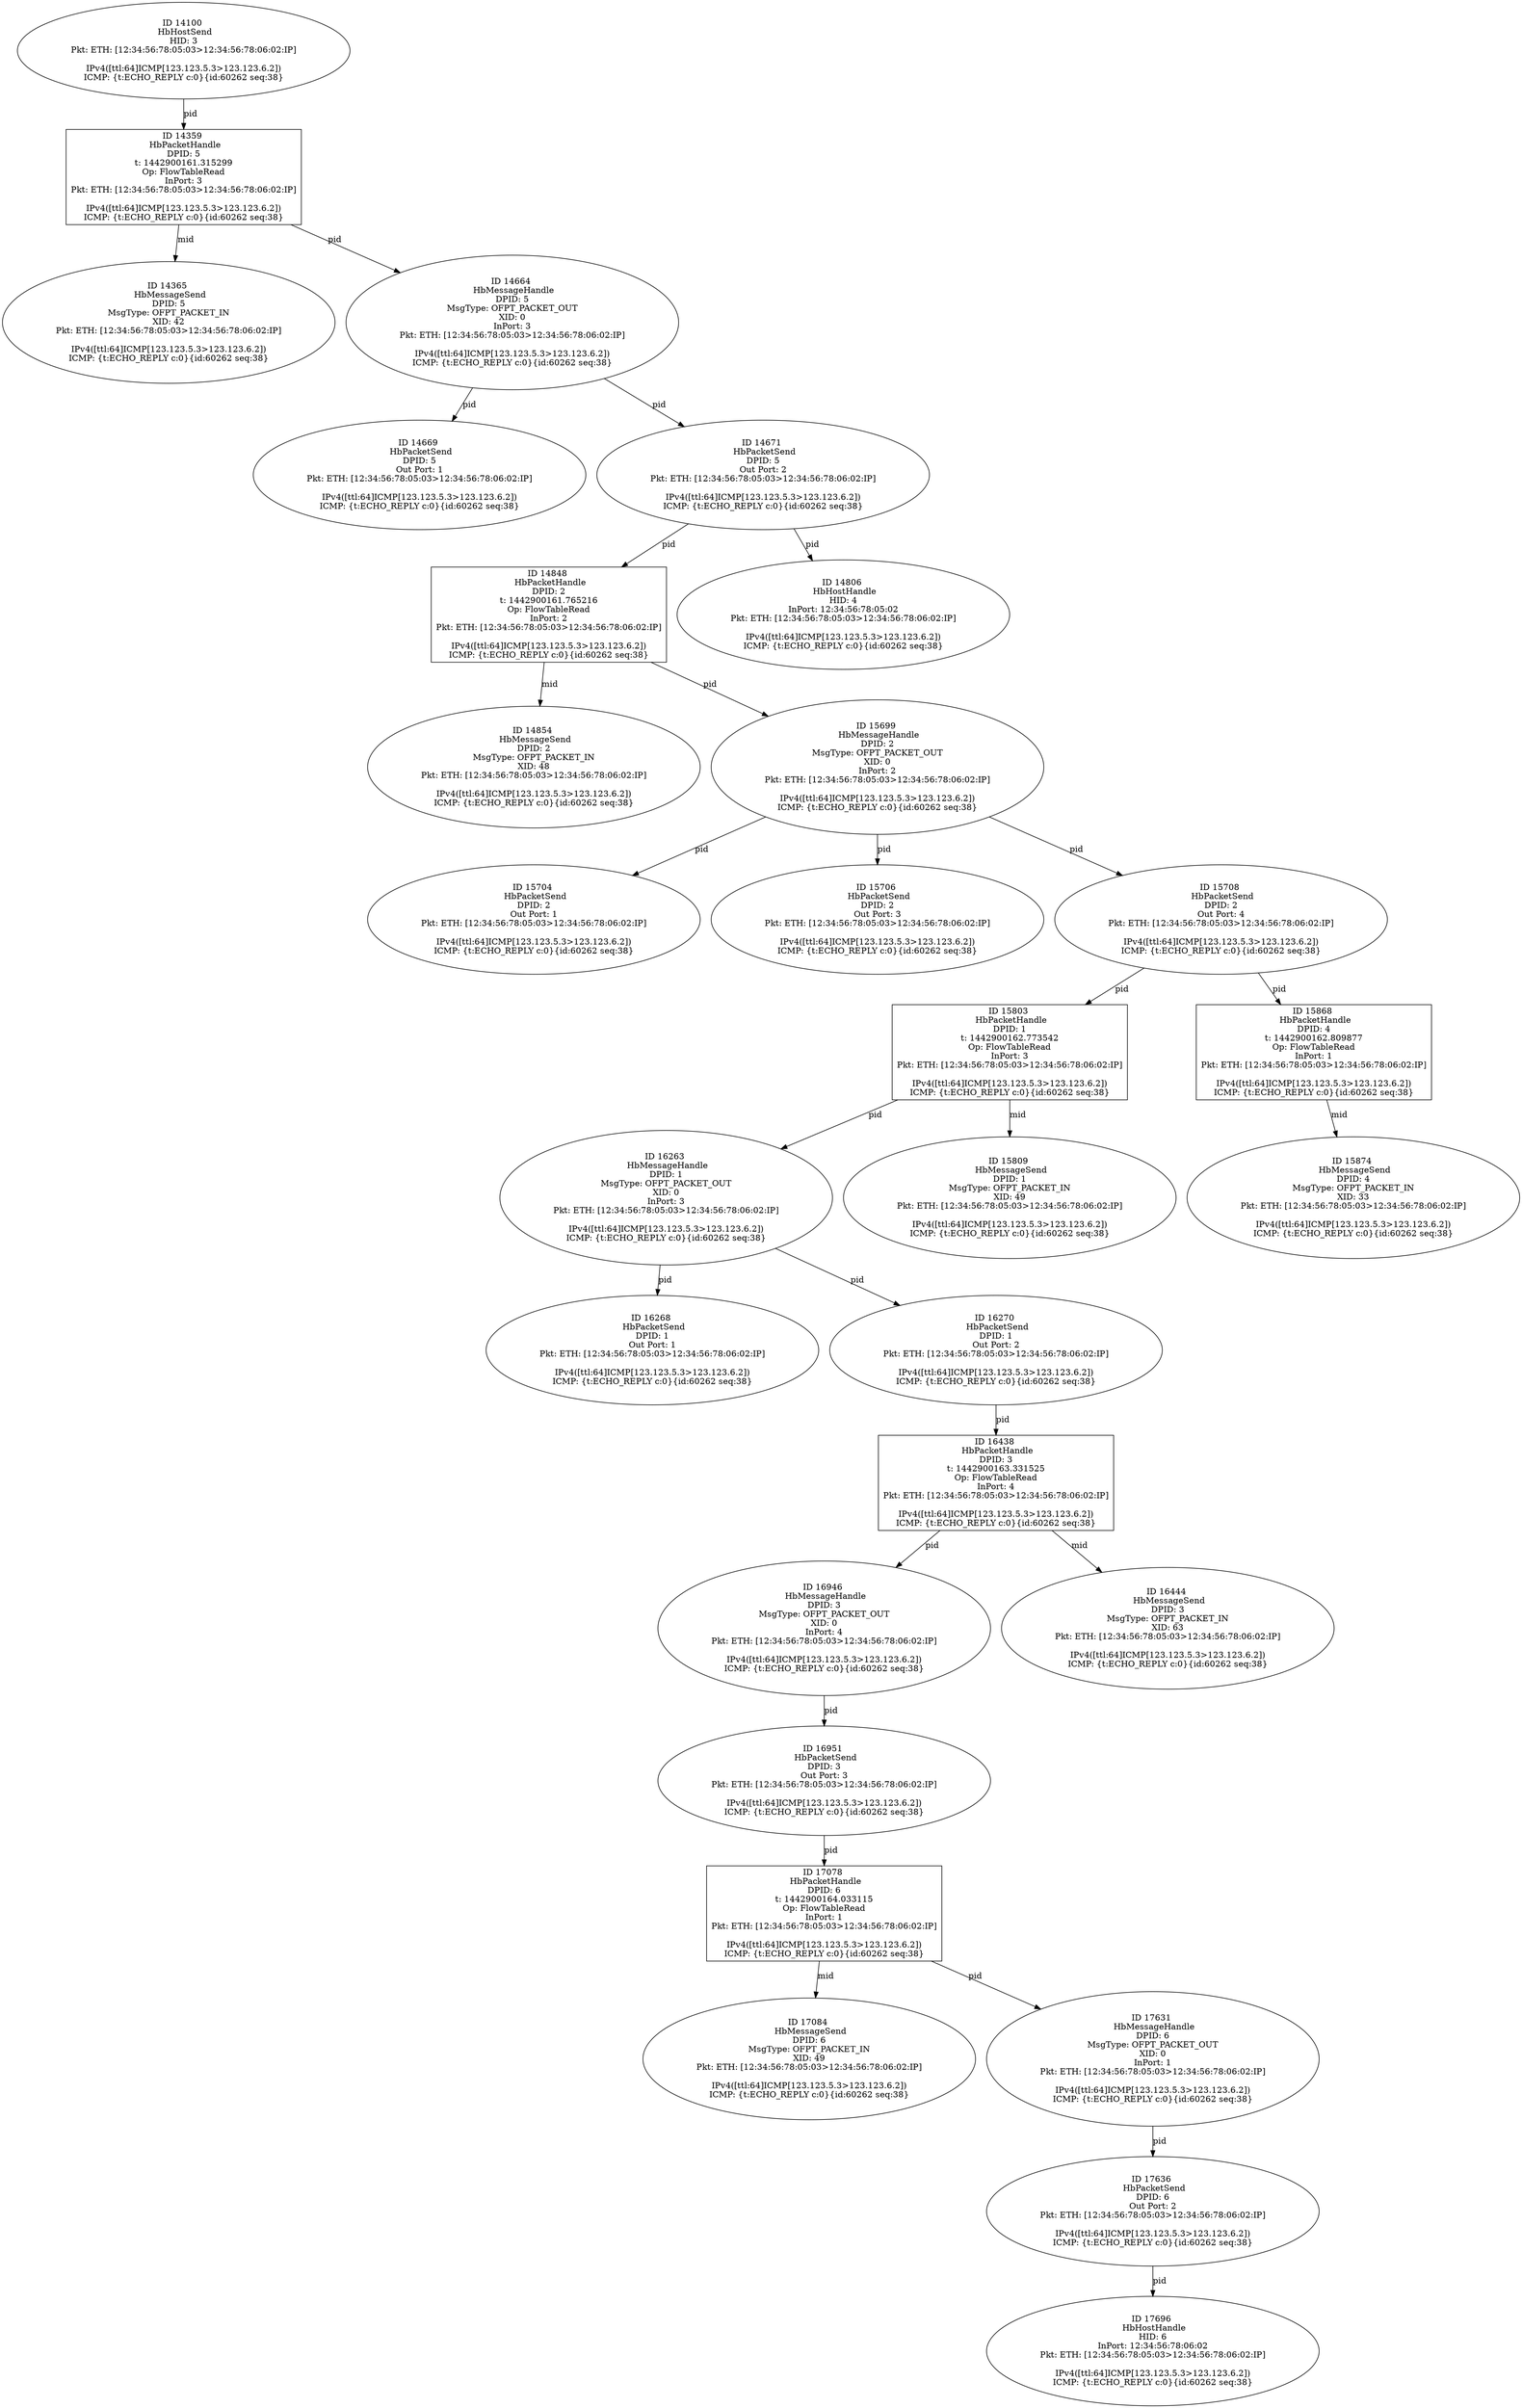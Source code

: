 strict digraph G {
14848 [shape=box, event=<hb_events.HbPacketHandle object at 0x10b134050>, label="ID 14848 
 HbPacketHandle
DPID: 2
t: 1442900161.765216
Op: FlowTableRead
InPort: 2
Pkt: ETH: [12:34:56:78:05:03>12:34:56:78:06:02:IP]

IPv4([ttl:64]ICMP[123.123.5.3>123.123.6.2])
ICMP: {t:ECHO_REPLY c:0}{id:60262 seq:38}"];
15874 [shape=oval, event=<hb_events.HbMessageSend object at 0x10b2f5850>, label="ID 15874 
 HbMessageSend
DPID: 4
MsgType: OFPT_PACKET_IN
XID: 33
Pkt: ETH: [12:34:56:78:05:03>12:34:56:78:06:02:IP]

IPv4([ttl:64]ICMP[123.123.5.3>123.123.6.2])
ICMP: {t:ECHO_REPLY c:0}{id:60262 seq:38}"];
14854 [shape=oval, event=<hb_events.HbMessageSend object at 0x10b134790>, label="ID 14854 
 HbMessageSend
DPID: 2
MsgType: OFPT_PACKET_IN
XID: 48
Pkt: ETH: [12:34:56:78:05:03>12:34:56:78:06:02:IP]

IPv4([ttl:64]ICMP[123.123.5.3>123.123.6.2])
ICMP: {t:ECHO_REPLY c:0}{id:60262 seq:38}"];
16263 [shape=oval, event=<hb_events.HbMessageHandle object at 0x10b3d7450>, label="ID 16263 
 HbMessageHandle
DPID: 1
MsgType: OFPT_PACKET_OUT
XID: 0
InPort: 3
Pkt: ETH: [12:34:56:78:05:03>12:34:56:78:06:02:IP]

IPv4([ttl:64]ICMP[123.123.5.3>123.123.6.2])
ICMP: {t:ECHO_REPLY c:0}{id:60262 seq:38}"];
16268 [shape=oval, event=<hb_events.HbPacketSend object at 0x10b3d7a50>, label="ID 16268 
 HbPacketSend
DPID: 1
Out Port: 1
Pkt: ETH: [12:34:56:78:05:03>12:34:56:78:06:02:IP]

IPv4([ttl:64]ICMP[123.123.5.3>123.123.6.2])
ICMP: {t:ECHO_REPLY c:0}{id:60262 seq:38}"];
16270 [shape=oval, event=<hb_events.HbPacketSend object at 0x10b3d1410>, label="ID 16270 
 HbPacketSend
DPID: 1
Out Port: 2
Pkt: ETH: [12:34:56:78:05:03>12:34:56:78:06:02:IP]

IPv4([ttl:64]ICMP[123.123.5.3>123.123.6.2])
ICMP: {t:ECHO_REPLY c:0}{id:60262 seq:38}"];
14100 [shape=oval, event=<hb_events.HbHostSend object at 0x10afe3cd0>, label="ID 14100 
 HbHostSend
HID: 3
Pkt: ETH: [12:34:56:78:05:03>12:34:56:78:06:02:IP]

IPv4([ttl:64]ICMP[123.123.5.3>123.123.6.2])
ICMP: {t:ECHO_REPLY c:0}{id:60262 seq:38}"];
14359 [shape=box, event=<hb_events.HbPacketHandle object at 0x10b06fb90>, label="ID 14359 
 HbPacketHandle
DPID: 5
t: 1442900161.315299
Op: FlowTableRead
InPort: 3
Pkt: ETH: [12:34:56:78:05:03>12:34:56:78:06:02:IP]

IPv4([ttl:64]ICMP[123.123.5.3>123.123.6.2])
ICMP: {t:ECHO_REPLY c:0}{id:60262 seq:38}"];
14365 [shape=oval, event=<hb_events.HbMessageSend object at 0x10b074310>, label="ID 14365 
 HbMessageSend
DPID: 5
MsgType: OFPT_PACKET_IN
XID: 42
Pkt: ETH: [12:34:56:78:05:03>12:34:56:78:06:02:IP]

IPv4([ttl:64]ICMP[123.123.5.3>123.123.6.2])
ICMP: {t:ECHO_REPLY c:0}{id:60262 seq:38}"];
17696 [shape=oval, event=<hb_events.HbHostHandle object at 0x10b857fd0>, label="ID 17696 
 HbHostHandle
HID: 6
InPort: 12:34:56:78:06:02
Pkt: ETH: [12:34:56:78:05:03>12:34:56:78:06:02:IP]

IPv4([ttl:64]ICMP[123.123.5.3>123.123.6.2])
ICMP: {t:ECHO_REPLY c:0}{id:60262 seq:38}"];
16946 [shape=oval, event=<hb_events.HbMessageHandle object at 0x10b5a8450>, label="ID 16946 
 HbMessageHandle
DPID: 3
MsgType: OFPT_PACKET_OUT
XID: 0
InPort: 4
Pkt: ETH: [12:34:56:78:05:03>12:34:56:78:06:02:IP]

IPv4([ttl:64]ICMP[123.123.5.3>123.123.6.2])
ICMP: {t:ECHO_REPLY c:0}{id:60262 seq:38}"];
16438 [shape=box, event=<hb_events.HbPacketHandle object at 0x10b40b250>, label="ID 16438 
 HbPacketHandle
DPID: 3
t: 1442900163.331525
Op: FlowTableRead
InPort: 4
Pkt: ETH: [12:34:56:78:05:03>12:34:56:78:06:02:IP]

IPv4([ttl:64]ICMP[123.123.5.3>123.123.6.2])
ICMP: {t:ECHO_REPLY c:0}{id:60262 seq:38}"];
16951 [shape=oval, event=<hb_events.HbPacketSend object at 0x10b5a8950>, label="ID 16951 
 HbPacketSend
DPID: 3
Out Port: 3
Pkt: ETH: [12:34:56:78:05:03>12:34:56:78:06:02:IP]

IPv4([ttl:64]ICMP[123.123.5.3>123.123.6.2])
ICMP: {t:ECHO_REPLY c:0}{id:60262 seq:38}"];
15803 [shape=box, event=<hb_events.HbPacketHandle object at 0x10b2c8ed0>, label="ID 15803 
 HbPacketHandle
DPID: 1
t: 1442900162.773542
Op: FlowTableRead
InPort: 3
Pkt: ETH: [12:34:56:78:05:03>12:34:56:78:06:02:IP]

IPv4([ttl:64]ICMP[123.123.5.3>123.123.6.2])
ICMP: {t:ECHO_REPLY c:0}{id:60262 seq:38}"];
17084 [shape=oval, event=<hb_events.HbMessageSend object at 0x10b5e8190>, label="ID 17084 
 HbMessageSend
DPID: 6
MsgType: OFPT_PACKET_IN
XID: 49
Pkt: ETH: [12:34:56:78:05:03>12:34:56:78:06:02:IP]

IPv4([ttl:64]ICMP[123.123.5.3>123.123.6.2])
ICMP: {t:ECHO_REPLY c:0}{id:60262 seq:38}"];
15809 [shape=oval, event=<hb_events.HbMessageSend object at 0x10b2d0dd0>, label="ID 15809 
 HbMessageSend
DPID: 1
MsgType: OFPT_PACKET_IN
XID: 49
Pkt: ETH: [12:34:56:78:05:03>12:34:56:78:06:02:IP]

IPv4([ttl:64]ICMP[123.123.5.3>123.123.6.2])
ICMP: {t:ECHO_REPLY c:0}{id:60262 seq:38}"];
17078 [shape=box, event=<hb_events.HbPacketHandle object at 0x10b5e2e10>, label="ID 17078 
 HbPacketHandle
DPID: 6
t: 1442900164.033115
Op: FlowTableRead
InPort: 1
Pkt: ETH: [12:34:56:78:05:03>12:34:56:78:06:02:IP]

IPv4([ttl:64]ICMP[123.123.5.3>123.123.6.2])
ICMP: {t:ECHO_REPLY c:0}{id:60262 seq:38}"];
14664 [shape=oval, event=<hb_events.HbMessageHandle object at 0x10b0e1f10>, label="ID 14664 
 HbMessageHandle
DPID: 5
MsgType: OFPT_PACKET_OUT
XID: 0
InPort: 3
Pkt: ETH: [12:34:56:78:05:03>12:34:56:78:06:02:IP]

IPv4([ttl:64]ICMP[123.123.5.3>123.123.6.2])
ICMP: {t:ECHO_REPLY c:0}{id:60262 seq:38}"];
14669 [shape=oval, event=<hb_events.HbPacketSend object at 0x10b0e7450>, label="ID 14669 
 HbPacketSend
DPID: 5
Out Port: 1
Pkt: ETH: [12:34:56:78:05:03>12:34:56:78:06:02:IP]

IPv4([ttl:64]ICMP[123.123.5.3>123.123.6.2])
ICMP: {t:ECHO_REPLY c:0}{id:60262 seq:38}"];
14671 [shape=oval, event=<hb_events.HbPacketSend object at 0x10b0e7690>, label="ID 14671 
 HbPacketSend
DPID: 5
Out Port: 2
Pkt: ETH: [12:34:56:78:05:03>12:34:56:78:06:02:IP]

IPv4([ttl:64]ICMP[123.123.5.3>123.123.6.2])
ICMP: {t:ECHO_REPLY c:0}{id:60262 seq:38}"];
15699 [shape=oval, event=<hb_events.HbMessageHandle object at 0x10b2a60d0>, label="ID 15699 
 HbMessageHandle
DPID: 2
MsgType: OFPT_PACKET_OUT
XID: 0
InPort: 2
Pkt: ETH: [12:34:56:78:05:03>12:34:56:78:06:02:IP]

IPv4([ttl:64]ICMP[123.123.5.3>123.123.6.2])
ICMP: {t:ECHO_REPLY c:0}{id:60262 seq:38}"];
14806 [shape=oval, event=<hb_events.HbHostHandle object at 0x10b121590>, label="ID 14806 
 HbHostHandle
HID: 4
InPort: 12:34:56:78:05:02
Pkt: ETH: [12:34:56:78:05:03>12:34:56:78:06:02:IP]

IPv4([ttl:64]ICMP[123.123.5.3>123.123.6.2])
ICMP: {t:ECHO_REPLY c:0}{id:60262 seq:38}"];
15704 [shape=oval, event=<hb_events.HbPacketSend object at 0x10b2a6950>, label="ID 15704 
 HbPacketSend
DPID: 2
Out Port: 1
Pkt: ETH: [12:34:56:78:05:03>12:34:56:78:06:02:IP]

IPv4([ttl:64]ICMP[123.123.5.3>123.123.6.2])
ICMP: {t:ECHO_REPLY c:0}{id:60262 seq:38}"];
15706 [shape=oval, event=<hb_events.HbPacketSend object at 0x10b2a6b90>, label="ID 15706 
 HbPacketSend
DPID: 2
Out Port: 3
Pkt: ETH: [12:34:56:78:05:03>12:34:56:78:06:02:IP]

IPv4([ttl:64]ICMP[123.123.5.3>123.123.6.2])
ICMP: {t:ECHO_REPLY c:0}{id:60262 seq:38}"];
15708 [shape=oval, event=<hb_events.HbPacketSend object at 0x10b2a6dd0>, label="ID 15708 
 HbPacketSend
DPID: 2
Out Port: 4
Pkt: ETH: [12:34:56:78:05:03>12:34:56:78:06:02:IP]

IPv4([ttl:64]ICMP[123.123.5.3>123.123.6.2])
ICMP: {t:ECHO_REPLY c:0}{id:60262 seq:38}"];
17631 [shape=oval, event=<hb_events.HbMessageHandle object at 0x10b8320d0>, label="ID 17631 
 HbMessageHandle
DPID: 6
MsgType: OFPT_PACKET_OUT
XID: 0
InPort: 1
Pkt: ETH: [12:34:56:78:05:03>12:34:56:78:06:02:IP]

IPv4([ttl:64]ICMP[123.123.5.3>123.123.6.2])
ICMP: {t:ECHO_REPLY c:0}{id:60262 seq:38}"];
17636 [shape=oval, event=<hb_events.HbPacketSend object at 0x10b832650>, label="ID 17636 
 HbPacketSend
DPID: 6
Out Port: 2
Pkt: ETH: [12:34:56:78:05:03>12:34:56:78:06:02:IP]

IPv4([ttl:64]ICMP[123.123.5.3>123.123.6.2])
ICMP: {t:ECHO_REPLY c:0}{id:60262 seq:38}"];
16444 [shape=oval, event=<hb_events.HbMessageSend object at 0x10b40b990>, label="ID 16444 
 HbMessageSend
DPID: 3
MsgType: OFPT_PACKET_IN
XID: 63
Pkt: ETH: [12:34:56:78:05:03>12:34:56:78:06:02:IP]

IPv4([ttl:64]ICMP[123.123.5.3>123.123.6.2])
ICMP: {t:ECHO_REPLY c:0}{id:60262 seq:38}"];
15868 [shape=box, event=<hb_events.HbPacketHandle object at 0x10b2f5090>, label="ID 15868 
 HbPacketHandle
DPID: 4
t: 1442900162.809877
Op: FlowTableRead
InPort: 1
Pkt: ETH: [12:34:56:78:05:03>12:34:56:78:06:02:IP]

IPv4([ttl:64]ICMP[123.123.5.3>123.123.6.2])
ICMP: {t:ECHO_REPLY c:0}{id:60262 seq:38}"];
14848 -> 15699  [rel=pid, label=pid];
14848 -> 14854  [rel=mid, label=mid];
16263 -> 16268  [rel=pid, label=pid];
16263 -> 16270  [rel=pid, label=pid];
16270 -> 16438  [rel=pid, label=pid];
14100 -> 14359  [rel=pid, label=pid];
14359 -> 14664  [rel=pid, label=pid];
14359 -> 14365  [rel=mid, label=mid];
16946 -> 16951  [rel=pid, label=pid];
17078 -> 17084  [rel=mid, label=mid];
17078 -> 17631  [rel=pid, label=pid];
16951 -> 17078  [rel=pid, label=pid];
15803 -> 15809  [rel=mid, label=mid];
15803 -> 16263  [rel=pid, label=pid];
16438 -> 16946  [rel=pid, label=pid];
16438 -> 16444  [rel=mid, label=mid];
14664 -> 14669  [rel=pid, label=pid];
14664 -> 14671  [rel=pid, label=pid];
14671 -> 14848  [rel=pid, label=pid];
14671 -> 14806  [rel=pid, label=pid];
15699 -> 15704  [rel=pid, label=pid];
15699 -> 15706  [rel=pid, label=pid];
15699 -> 15708  [rel=pid, label=pid];
15708 -> 15803  [rel=pid, label=pid];
15708 -> 15868  [rel=pid, label=pid];
17631 -> 17636  [rel=pid, label=pid];
17636 -> 17696  [rel=pid, label=pid];
15868 -> 15874  [rel=mid, label=mid];
}
